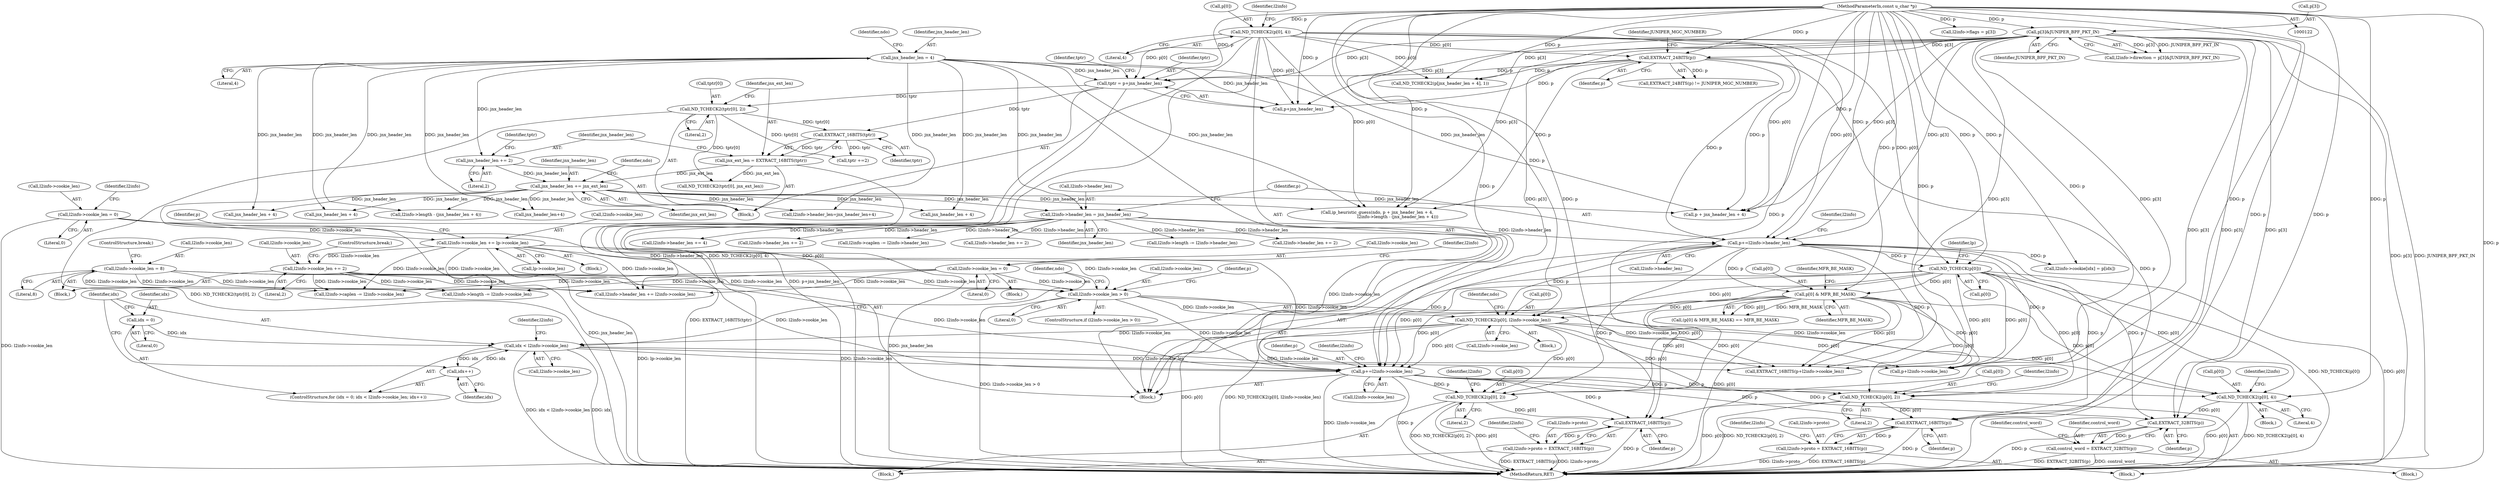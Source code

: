 digraph "0_tcpdump_b534e304568585707c4a92422aeca25cf908ff02_4@pointer" {
"1000724" [label="(Call,p+=l2info->cookie_len)"];
"1000574" [label="(Call,l2info->cookie_len = 8)"];
"1000562" [label="(Call,l2info->cookie_len += 2)"];
"1000544" [label="(Call,l2info->cookie_len += lp->cookie_len)"];
"1000148" [label="(Call,l2info->cookie_len = 0)"];
"1000649" [label="(Call,l2info->cookie_len > 0)"];
"1000606" [label="(Call,l2info->cookie_len = 0)"];
"1000674" [label="(Call,idx < l2info->cookie_len)"];
"1000679" [label="(Call,idx++)"];
"1000671" [label="(Call,idx = 0)"];
"1000655" [label="(Call,ND_TCHECK2(p[0], l2info->cookie_len))"];
"1000524" [label="(Call,ND_TCHECK(p[0]))"];
"1000505" [label="(Call,p+=l2info->header_len)"];
"1000500" [label="(Call,l2info->header_len = jnx_header_len)"];
"1000220" [label="(Call,jnx_header_len = 4)"];
"1000269" [label="(Call,jnx_header_len += jnx_ext_len)"];
"1000259" [label="(Call,jnx_ext_len = EXTRACT_16BITS(tptr))"];
"1000261" [label="(Call,EXTRACT_16BITS(tptr))"];
"1000254" [label="(Call,ND_TCHECK2(tptr[0], 2))"];
"1000249" [label="(Call,tptr = p+jnx_header_len)"];
"1000188" [label="(Call,p[3]&JUNIPER_BPF_PKT_IN)"];
"1000124" [label="(MethodParameterIn,const u_char *p)"];
"1000172" [label="(Call,ND_TCHECK2(p[0], 4))"];
"1000195" [label="(Call,EXTRACT_24BITS(p))"];
"1000263" [label="(Call,jnx_header_len += 2)"];
"1000599" [label="(Call,p[0] & MFR_BE_MASK)"];
"1000798" [label="(Call,ND_TCHECK2(p[0], 2))"];
"1000816" [label="(Call,EXTRACT_16BITS(p))"];
"1000812" [label="(Call,l2info->proto = EXTRACT_16BITS(p))"];
"1000896" [label="(Call,ND_TCHECK2(p[0], 2))"];
"1000914" [label="(Call,EXTRACT_16BITS(p))"];
"1000910" [label="(Call,l2info->proto = EXTRACT_16BITS(p))"];
"1000973" [label="(Call,ND_TCHECK2(p[0], 4))"];
"1000989" [label="(Call,EXTRACT_32BITS(p))"];
"1000987" [label="(Call,control_word = EXTRACT_32BITS(p))"];
"1000726" [label="(Call,l2info->cookie_len)"];
"1000611" [label="(Call,l2info->header_len += l2info->cookie_len)"];
"1000618" [label="(Call,l2info->length -= l2info->cookie_len)"];
"1000656" [label="(Call,p[0])"];
"1000222" [label="(Literal,4)"];
"1000605" [label="(Block,)"];
"1000188" [label="(Call,p[3]&JUNIPER_BPF_PKT_IN)"];
"1000192" [label="(Identifier,JUNIPER_BPF_PKT_IN)"];
"1000796" [label="(Block,)"];
"1000574" [label="(Call,l2info->cookie_len = 8)"];
"1000671" [label="(Call,idx = 0)"];
"1000483" [label="(Call,jnx_header_len + 4)"];
"1000724" [label="(Call,p+=l2info->cookie_len)"];
"1000544" [label="(Call,l2info->cookie_len += lp->cookie_len)"];
"1000266" [label="(Call,tptr +=2)"];
"1000672" [label="(Identifier,idx)"];
"1000262" [label="(Identifier,tptr)"];
"1000648" [label="(ControlStructure,if (l2info->cookie_len > 0))"];
"1000900" [label="(Literal,2)"];
"1000613" [label="(Identifier,l2info)"];
"1000194" [label="(Call,EXTRACT_24BITS(p) != JUNIPER_MGC_NUMBER)"];
"1000670" [label="(ControlStructure,for (idx = 0; idx < l2info->cookie_len; idx++))"];
"1000813" [label="(Call,l2info->proto)"];
"1000914" [label="(Call,EXTRACT_16BITS(p))"];
"1000506" [label="(Identifier,p)"];
"1000270" [label="(Identifier,jnx_header_len)"];
"1000820" [label="(Identifier,l2info)"];
"1000172" [label="(Call,ND_TCHECK2(p[0], 4))"];
"1000271" [label="(Identifier,jnx_ext_len)"];
"1000256" [label="(Identifier,tptr)"];
"1000974" [label="(Call,p[0])"];
"1000911" [label="(Call,l2info->proto)"];
"1000606" [label="(Call,l2info->cookie_len = 0)"];
"1000250" [label="(Identifier,tptr)"];
"1000916" [label="(Call,l2info->header_len += 2)"];
"1000674" [label="(Call,idx < l2info->cookie_len)"];
"1000716" [label="(Call,p+l2info->cookie_len)"];
"1000977" [label="(Literal,4)"];
"1000563" [label="(Call,l2info->cookie_len)"];
"1000500" [label="(Call,l2info->header_len = jnx_header_len)"];
"1000676" [label="(Call,l2info->cookie_len)"];
"1000258" [label="(Literal,2)"];
"1000127" [label="(Block,)"];
"1000664" [label="(Identifier,ndo)"];
"1000269" [label="(Call,jnx_header_len += jnx_ext_len)"];
"1000263" [label="(Call,jnx_header_len += 2)"];
"1000603" [label="(Identifier,MFR_BE_MASK)"];
"1000990" [label="(Identifier,p)"];
"1000579" [label="(ControlStructure,break;)"];
"1000715" [label="(Call,EXTRACT_16BITS(p+l2info->cookie_len))"];
"1000255" [label="(Call,tptr[0])"];
"1000479" [label="(Call,l2info->length - (jnx_header_len + 4))"];
"1000817" [label="(Identifier,p)"];
"1000566" [label="(Literal,2)"];
"1000982" [label="(Identifier,l2info)"];
"1000725" [label="(Identifier,p)"];
"1000986" [label="(Block,)"];
"1000249" [label="(Call,tptr = p+jnx_header_len)"];
"1000555" [label="(Block,)"];
"1000680" [label="(Identifier,idx)"];
"1000915" [label="(Identifier,p)"];
"1000659" [label="(Call,l2info->cookie_len)"];
"1000504" [label="(Identifier,jnx_header_len)"];
"1000812" [label="(Call,l2info->proto = EXTRACT_16BITS(p))"];
"1000267" [label="(Identifier,tptr)"];
"1000545" [label="(Call,l2info->cookie_len)"];
"1000562" [label="(Call,l2info->cookie_len += 2)"];
"1000673" [label="(Literal,0)"];
"1000548" [label="(Call,lp->cookie_len)"];
"1000177" [label="(Call,l2info->flags = p[3])"];
"1000543" [label="(Block,)"];
"1000654" [label="(Block,)"];
"1000284" [label="(Call,ND_TCHECK2(tptr[0], jnx_ext_len))"];
"1000149" [label="(Call,l2info->cookie_len)"];
"1000463" [label="(Call,ND_TCHECK2(p[jnx_header_len + 4], 1))"];
"1000578" [label="(Literal,8)"];
"1000987" [label="(Call,control_word = EXTRACT_32BITS(p))"];
"1000472" [label="(Call,ip_heuristic_guess(ndo, p + jnx_header_len + 4,\n                               l2info->length - (jnx_header_len + 4)))"];
"1000248" [label="(Block,)"];
"1000254" [label="(Call,ND_TCHECK2(tptr[0], 2))"];
"1000896" [label="(Call,ND_TCHECK2(p[0], 2))"];
"1000510" [label="(Call,l2info->length -= l2info->header_len)"];
"1000466" [label="(Call,jnx_header_len + 4)"];
"1000650" [label="(Call,l2info->cookie_len)"];
"1000495" [label="(Call,jnx_header_len+4)"];
"1000604" [label="(Identifier,MFR_BE_MASK)"];
"1000816" [label="(Call,EXTRACT_16BITS(p))"];
"1000705" [label="(Identifier,ndo)"];
"1000124" [label="(MethodParameterIn,const u_char *p)"];
"1000818" [label="(Call,l2info->header_len += 2)"];
"1000261" [label="(Call,EXTRACT_16BITS(tptr))"];
"1000598" [label="(Call,(p[0] & MFR_BE_MASK) == MFR_BE_MASK)"];
"1000655" [label="(Call,ND_TCHECK2(p[0], l2info->cookie_len))"];
"1000599" [label="(Call,p[0] & MFR_BE_MASK)"];
"1000251" [label="(Call,p+jnx_header_len)"];
"1000226" [label="(Identifier,ndo)"];
"1000910" [label="(Call,l2info->proto = EXTRACT_16BITS(p))"];
"1000176" [label="(Literal,4)"];
"1000918" [label="(Identifier,l2info)"];
"1000264" [label="(Identifier,jnx_header_len)"];
"1000897" [label="(Call,p[0])"];
"1000997" [label="(Call,l2info->header_len += 4)"];
"1000607" [label="(Call,l2info->cookie_len)"];
"1000989" [label="(Call,EXTRACT_32BITS(p))"];
"1000507" [label="(Call,l2info->header_len)"];
"1000525" [label="(Call,p[0])"];
"1000474" [label="(Call,p + jnx_header_len + 4)"];
"1000265" [label="(Literal,2)"];
"1000799" [label="(Call,p[0])"];
"1000220" [label="(Call,jnx_header_len = 4)"];
"1000197" [label="(Identifier,JUNIPER_MGC_NUMBER)"];
"1000733" [label="(Block,)"];
"1000531" [label="(Identifier,lp)"];
"1000505" [label="(Call,p+=l2info->header_len)"];
"1000491" [label="(Call,l2info->header_len=jnx_header_len+4)"];
"1000903" [label="(Identifier,l2info)"];
"1000731" [label="(Identifier,l2info)"];
"1000894" [label="(Block,)"];
"1000802" [label="(Literal,2)"];
"1000155" [label="(Identifier,l2info)"];
"1000512" [label="(Identifier,l2info)"];
"1000682" [label="(Call,l2info->cookie[idx] = p[idx])"];
"1000992" [label="(Identifier,control_word)"];
"1000501" [label="(Call,l2info->header_len)"];
"1000872" [label="(Call,l2info->header_len += 2)"];
"1000988" [label="(Identifier,control_word)"];
"1000575" [label="(Call,l2info->cookie_len)"];
"1000148" [label="(Call,l2info->cookie_len = 0)"];
"1000649" [label="(Call,l2info->cookie_len > 0)"];
"1000184" [label="(Call,l2info->direction = p[3]&JUNIPER_BPF_PKT_IN)"];
"1000524" [label="(Call,ND_TCHECK(p[0]))"];
"1000553" [label="(Identifier,p)"];
"1000221" [label="(Identifier,jnx_header_len)"];
"1000685" [label="(Identifier,l2info)"];
"1000798" [label="(Call,ND_TCHECK2(p[0], 2))"];
"1000675" [label="(Identifier,idx)"];
"1000152" [label="(Literal,0)"];
"1000657" [label="(Identifier,p)"];
"1000196" [label="(Identifier,p)"];
"1000189" [label="(Call,p[3])"];
"1000625" [label="(Call,l2info->caplen -= l2info->cookie_len)"];
"1000600" [label="(Call,p[0])"];
"1000679" [label="(Call,idx++)"];
"1000517" [label="(Call,l2info->caplen -= l2info->header_len)"];
"1000195" [label="(Call,EXTRACT_24BITS(p))"];
"1000275" [label="(Identifier,ndo)"];
"1000259" [label="(Call,jnx_ext_len = EXTRACT_16BITS(tptr))"];
"1000173" [label="(Call,p[0])"];
"1000973" [label="(Call,ND_TCHECK2(p[0], 4))"];
"1000610" [label="(Literal,0)"];
"1000476" [label="(Call,jnx_header_len + 4)"];
"1000805" [label="(Identifier,l2info)"];
"1001069" [label="(MethodReturn,RET)"];
"1000653" [label="(Literal,0)"];
"1000179" [label="(Identifier,l2info)"];
"1000260" [label="(Identifier,jnx_ext_len)"];
"1000567" [label="(ControlStructure,break;)"];
"1000724" -> "1000127"  [label="AST: "];
"1000724" -> "1000726"  [label="CFG: "];
"1000725" -> "1000724"  [label="AST: "];
"1000726" -> "1000724"  [label="AST: "];
"1000731" -> "1000724"  [label="CFG: "];
"1000724" -> "1001069"  [label="DDG: p"];
"1000724" -> "1001069"  [label="DDG: l2info->cookie_len"];
"1000574" -> "1000724"  [label="DDG: l2info->cookie_len"];
"1000562" -> "1000724"  [label="DDG: l2info->cookie_len"];
"1000148" -> "1000724"  [label="DDG: l2info->cookie_len"];
"1000544" -> "1000724"  [label="DDG: l2info->cookie_len"];
"1000649" -> "1000724"  [label="DDG: l2info->cookie_len"];
"1000674" -> "1000724"  [label="DDG: l2info->cookie_len"];
"1000524" -> "1000724"  [label="DDG: p[0]"];
"1000655" -> "1000724"  [label="DDG: p[0]"];
"1000505" -> "1000724"  [label="DDG: p"];
"1000188" -> "1000724"  [label="DDG: p[3]"];
"1000599" -> "1000724"  [label="DDG: p[0]"];
"1000124" -> "1000724"  [label="DDG: p"];
"1000724" -> "1000798"  [label="DDG: p"];
"1000724" -> "1000816"  [label="DDG: p"];
"1000724" -> "1000896"  [label="DDG: p"];
"1000724" -> "1000914"  [label="DDG: p"];
"1000724" -> "1000973"  [label="DDG: p"];
"1000724" -> "1000989"  [label="DDG: p"];
"1000574" -> "1000555"  [label="AST: "];
"1000574" -> "1000578"  [label="CFG: "];
"1000575" -> "1000574"  [label="AST: "];
"1000578" -> "1000574"  [label="AST: "];
"1000579" -> "1000574"  [label="CFG: "];
"1000574" -> "1000611"  [label="DDG: l2info->cookie_len"];
"1000574" -> "1000618"  [label="DDG: l2info->cookie_len"];
"1000574" -> "1000625"  [label="DDG: l2info->cookie_len"];
"1000574" -> "1000649"  [label="DDG: l2info->cookie_len"];
"1000562" -> "1000555"  [label="AST: "];
"1000562" -> "1000566"  [label="CFG: "];
"1000563" -> "1000562"  [label="AST: "];
"1000566" -> "1000562"  [label="AST: "];
"1000567" -> "1000562"  [label="CFG: "];
"1000544" -> "1000562"  [label="DDG: l2info->cookie_len"];
"1000562" -> "1000611"  [label="DDG: l2info->cookie_len"];
"1000562" -> "1000618"  [label="DDG: l2info->cookie_len"];
"1000562" -> "1000625"  [label="DDG: l2info->cookie_len"];
"1000562" -> "1000649"  [label="DDG: l2info->cookie_len"];
"1000544" -> "1000543"  [label="AST: "];
"1000544" -> "1000548"  [label="CFG: "];
"1000545" -> "1000544"  [label="AST: "];
"1000548" -> "1000544"  [label="AST: "];
"1000553" -> "1000544"  [label="CFG: "];
"1000544" -> "1001069"  [label="DDG: lp->cookie_len"];
"1000148" -> "1000544"  [label="DDG: l2info->cookie_len"];
"1000544" -> "1000611"  [label="DDG: l2info->cookie_len"];
"1000544" -> "1000618"  [label="DDG: l2info->cookie_len"];
"1000544" -> "1000625"  [label="DDG: l2info->cookie_len"];
"1000544" -> "1000649"  [label="DDG: l2info->cookie_len"];
"1000148" -> "1000127"  [label="AST: "];
"1000148" -> "1000152"  [label="CFG: "];
"1000149" -> "1000148"  [label="AST: "];
"1000152" -> "1000148"  [label="AST: "];
"1000155" -> "1000148"  [label="CFG: "];
"1000148" -> "1001069"  [label="DDG: l2info->cookie_len"];
"1000649" -> "1000648"  [label="AST: "];
"1000649" -> "1000653"  [label="CFG: "];
"1000650" -> "1000649"  [label="AST: "];
"1000653" -> "1000649"  [label="AST: "];
"1000657" -> "1000649"  [label="CFG: "];
"1000705" -> "1000649"  [label="CFG: "];
"1000649" -> "1001069"  [label="DDG: l2info->cookie_len > 0"];
"1000606" -> "1000649"  [label="DDG: l2info->cookie_len"];
"1000649" -> "1000655"  [label="DDG: l2info->cookie_len"];
"1000649" -> "1000715"  [label="DDG: l2info->cookie_len"];
"1000649" -> "1000716"  [label="DDG: l2info->cookie_len"];
"1000606" -> "1000605"  [label="AST: "];
"1000606" -> "1000610"  [label="CFG: "];
"1000607" -> "1000606"  [label="AST: "];
"1000610" -> "1000606"  [label="AST: "];
"1000613" -> "1000606"  [label="CFG: "];
"1000606" -> "1000611"  [label="DDG: l2info->cookie_len"];
"1000606" -> "1000618"  [label="DDG: l2info->cookie_len"];
"1000606" -> "1000625"  [label="DDG: l2info->cookie_len"];
"1000674" -> "1000670"  [label="AST: "];
"1000674" -> "1000676"  [label="CFG: "];
"1000675" -> "1000674"  [label="AST: "];
"1000676" -> "1000674"  [label="AST: "];
"1000685" -> "1000674"  [label="CFG: "];
"1000705" -> "1000674"  [label="CFG: "];
"1000674" -> "1001069"  [label="DDG: idx"];
"1000674" -> "1001069"  [label="DDG: idx < l2info->cookie_len"];
"1000679" -> "1000674"  [label="DDG: idx"];
"1000671" -> "1000674"  [label="DDG: idx"];
"1000655" -> "1000674"  [label="DDG: l2info->cookie_len"];
"1000674" -> "1000679"  [label="DDG: idx"];
"1000674" -> "1000715"  [label="DDG: l2info->cookie_len"];
"1000674" -> "1000716"  [label="DDG: l2info->cookie_len"];
"1000679" -> "1000670"  [label="AST: "];
"1000679" -> "1000680"  [label="CFG: "];
"1000680" -> "1000679"  [label="AST: "];
"1000675" -> "1000679"  [label="CFG: "];
"1000671" -> "1000670"  [label="AST: "];
"1000671" -> "1000673"  [label="CFG: "];
"1000672" -> "1000671"  [label="AST: "];
"1000673" -> "1000671"  [label="AST: "];
"1000675" -> "1000671"  [label="CFG: "];
"1000655" -> "1000654"  [label="AST: "];
"1000655" -> "1000659"  [label="CFG: "];
"1000656" -> "1000655"  [label="AST: "];
"1000659" -> "1000655"  [label="AST: "];
"1000664" -> "1000655"  [label="CFG: "];
"1000655" -> "1001069"  [label="DDG: p[0]"];
"1000655" -> "1001069"  [label="DDG: ND_TCHECK2(p[0], l2info->cookie_len)"];
"1000524" -> "1000655"  [label="DDG: p[0]"];
"1000505" -> "1000655"  [label="DDG: p"];
"1000599" -> "1000655"  [label="DDG: p[0]"];
"1000124" -> "1000655"  [label="DDG: p"];
"1000655" -> "1000715"  [label="DDG: p[0]"];
"1000655" -> "1000716"  [label="DDG: p[0]"];
"1000655" -> "1000798"  [label="DDG: p[0]"];
"1000655" -> "1000896"  [label="DDG: p[0]"];
"1000655" -> "1000973"  [label="DDG: p[0]"];
"1000524" -> "1000127"  [label="AST: "];
"1000524" -> "1000525"  [label="CFG: "];
"1000525" -> "1000524"  [label="AST: "];
"1000531" -> "1000524"  [label="CFG: "];
"1000524" -> "1001069"  [label="DDG: p[0]"];
"1000524" -> "1001069"  [label="DDG: ND_TCHECK(p[0])"];
"1000505" -> "1000524"  [label="DDG: p"];
"1000172" -> "1000524"  [label="DDG: p[0]"];
"1000124" -> "1000524"  [label="DDG: p"];
"1000524" -> "1000599"  [label="DDG: p[0]"];
"1000524" -> "1000715"  [label="DDG: p[0]"];
"1000524" -> "1000716"  [label="DDG: p[0]"];
"1000524" -> "1000798"  [label="DDG: p[0]"];
"1000524" -> "1000896"  [label="DDG: p[0]"];
"1000524" -> "1000973"  [label="DDG: p[0]"];
"1000505" -> "1000127"  [label="AST: "];
"1000505" -> "1000507"  [label="CFG: "];
"1000506" -> "1000505"  [label="AST: "];
"1000507" -> "1000505"  [label="AST: "];
"1000512" -> "1000505"  [label="CFG: "];
"1000500" -> "1000505"  [label="DDG: l2info->header_len"];
"1000188" -> "1000505"  [label="DDG: p[3]"];
"1000172" -> "1000505"  [label="DDG: p[0]"];
"1000195" -> "1000505"  [label="DDG: p"];
"1000124" -> "1000505"  [label="DDG: p"];
"1000505" -> "1000599"  [label="DDG: p"];
"1000505" -> "1000682"  [label="DDG: p"];
"1000505" -> "1000715"  [label="DDG: p"];
"1000505" -> "1000716"  [label="DDG: p"];
"1000505" -> "1000816"  [label="DDG: p"];
"1000505" -> "1000914"  [label="DDG: p"];
"1000505" -> "1000989"  [label="DDG: p"];
"1000500" -> "1000127"  [label="AST: "];
"1000500" -> "1000504"  [label="CFG: "];
"1000501" -> "1000500"  [label="AST: "];
"1000504" -> "1000500"  [label="AST: "];
"1000506" -> "1000500"  [label="CFG: "];
"1000500" -> "1001069"  [label="DDG: jnx_header_len"];
"1000220" -> "1000500"  [label="DDG: jnx_header_len"];
"1000269" -> "1000500"  [label="DDG: jnx_header_len"];
"1000500" -> "1000510"  [label="DDG: l2info->header_len"];
"1000500" -> "1000517"  [label="DDG: l2info->header_len"];
"1000500" -> "1000611"  [label="DDG: l2info->header_len"];
"1000500" -> "1000818"  [label="DDG: l2info->header_len"];
"1000500" -> "1000872"  [label="DDG: l2info->header_len"];
"1000500" -> "1000916"  [label="DDG: l2info->header_len"];
"1000500" -> "1000997"  [label="DDG: l2info->header_len"];
"1000220" -> "1000127"  [label="AST: "];
"1000220" -> "1000222"  [label="CFG: "];
"1000221" -> "1000220"  [label="AST: "];
"1000222" -> "1000220"  [label="AST: "];
"1000226" -> "1000220"  [label="CFG: "];
"1000220" -> "1000249"  [label="DDG: jnx_header_len"];
"1000220" -> "1000251"  [label="DDG: jnx_header_len"];
"1000220" -> "1000263"  [label="DDG: jnx_header_len"];
"1000220" -> "1000466"  [label="DDG: jnx_header_len"];
"1000220" -> "1000472"  [label="DDG: jnx_header_len"];
"1000220" -> "1000474"  [label="DDG: jnx_header_len"];
"1000220" -> "1000476"  [label="DDG: jnx_header_len"];
"1000220" -> "1000479"  [label="DDG: jnx_header_len"];
"1000220" -> "1000483"  [label="DDG: jnx_header_len"];
"1000220" -> "1000491"  [label="DDG: jnx_header_len"];
"1000220" -> "1000495"  [label="DDG: jnx_header_len"];
"1000269" -> "1000248"  [label="AST: "];
"1000269" -> "1000271"  [label="CFG: "];
"1000270" -> "1000269"  [label="AST: "];
"1000271" -> "1000269"  [label="AST: "];
"1000275" -> "1000269"  [label="CFG: "];
"1000269" -> "1001069"  [label="DDG: jnx_header_len"];
"1000259" -> "1000269"  [label="DDG: jnx_ext_len"];
"1000263" -> "1000269"  [label="DDG: jnx_header_len"];
"1000269" -> "1000466"  [label="DDG: jnx_header_len"];
"1000269" -> "1000472"  [label="DDG: jnx_header_len"];
"1000269" -> "1000474"  [label="DDG: jnx_header_len"];
"1000269" -> "1000476"  [label="DDG: jnx_header_len"];
"1000269" -> "1000479"  [label="DDG: jnx_header_len"];
"1000269" -> "1000483"  [label="DDG: jnx_header_len"];
"1000269" -> "1000491"  [label="DDG: jnx_header_len"];
"1000269" -> "1000495"  [label="DDG: jnx_header_len"];
"1000259" -> "1000248"  [label="AST: "];
"1000259" -> "1000261"  [label="CFG: "];
"1000260" -> "1000259"  [label="AST: "];
"1000261" -> "1000259"  [label="AST: "];
"1000264" -> "1000259"  [label="CFG: "];
"1000259" -> "1001069"  [label="DDG: EXTRACT_16BITS(tptr)"];
"1000261" -> "1000259"  [label="DDG: tptr"];
"1000259" -> "1000284"  [label="DDG: jnx_ext_len"];
"1000261" -> "1000262"  [label="CFG: "];
"1000262" -> "1000261"  [label="AST: "];
"1000254" -> "1000261"  [label="DDG: tptr[0]"];
"1000249" -> "1000261"  [label="DDG: tptr"];
"1000261" -> "1000266"  [label="DDG: tptr"];
"1000254" -> "1000248"  [label="AST: "];
"1000254" -> "1000258"  [label="CFG: "];
"1000255" -> "1000254"  [label="AST: "];
"1000258" -> "1000254"  [label="AST: "];
"1000260" -> "1000254"  [label="CFG: "];
"1000254" -> "1001069"  [label="DDG: ND_TCHECK2(tptr[0], 2)"];
"1000249" -> "1000254"  [label="DDG: tptr"];
"1000254" -> "1000266"  [label="DDG: tptr[0]"];
"1000254" -> "1000284"  [label="DDG: tptr[0]"];
"1000249" -> "1000248"  [label="AST: "];
"1000249" -> "1000251"  [label="CFG: "];
"1000250" -> "1000249"  [label="AST: "];
"1000251" -> "1000249"  [label="AST: "];
"1000256" -> "1000249"  [label="CFG: "];
"1000249" -> "1001069"  [label="DDG: p+jnx_header_len"];
"1000188" -> "1000249"  [label="DDG: p[3]"];
"1000172" -> "1000249"  [label="DDG: p[0]"];
"1000195" -> "1000249"  [label="DDG: p"];
"1000124" -> "1000249"  [label="DDG: p"];
"1000188" -> "1000184"  [label="AST: "];
"1000188" -> "1000192"  [label="CFG: "];
"1000189" -> "1000188"  [label="AST: "];
"1000192" -> "1000188"  [label="AST: "];
"1000184" -> "1000188"  [label="CFG: "];
"1000188" -> "1001069"  [label="DDG: p[3]"];
"1000188" -> "1001069"  [label="DDG: JUNIPER_BPF_PKT_IN"];
"1000188" -> "1000184"  [label="DDG: p[3]"];
"1000188" -> "1000184"  [label="DDG: JUNIPER_BPF_PKT_IN"];
"1000124" -> "1000188"  [label="DDG: p"];
"1000188" -> "1000195"  [label="DDG: p[3]"];
"1000188" -> "1000251"  [label="DDG: p[3]"];
"1000188" -> "1000463"  [label="DDG: p[3]"];
"1000188" -> "1000472"  [label="DDG: p[3]"];
"1000188" -> "1000474"  [label="DDG: p[3]"];
"1000188" -> "1000715"  [label="DDG: p[3]"];
"1000188" -> "1000716"  [label="DDG: p[3]"];
"1000188" -> "1000816"  [label="DDG: p[3]"];
"1000188" -> "1000914"  [label="DDG: p[3]"];
"1000188" -> "1000989"  [label="DDG: p[3]"];
"1000124" -> "1000122"  [label="AST: "];
"1000124" -> "1001069"  [label="DDG: p"];
"1000124" -> "1000172"  [label="DDG: p"];
"1000124" -> "1000177"  [label="DDG: p"];
"1000124" -> "1000195"  [label="DDG: p"];
"1000124" -> "1000251"  [label="DDG: p"];
"1000124" -> "1000463"  [label="DDG: p"];
"1000124" -> "1000472"  [label="DDG: p"];
"1000124" -> "1000474"  [label="DDG: p"];
"1000124" -> "1000599"  [label="DDG: p"];
"1000124" -> "1000682"  [label="DDG: p"];
"1000124" -> "1000715"  [label="DDG: p"];
"1000124" -> "1000716"  [label="DDG: p"];
"1000124" -> "1000798"  [label="DDG: p"];
"1000124" -> "1000816"  [label="DDG: p"];
"1000124" -> "1000896"  [label="DDG: p"];
"1000124" -> "1000914"  [label="DDG: p"];
"1000124" -> "1000973"  [label="DDG: p"];
"1000124" -> "1000989"  [label="DDG: p"];
"1000172" -> "1000127"  [label="AST: "];
"1000172" -> "1000176"  [label="CFG: "];
"1000173" -> "1000172"  [label="AST: "];
"1000176" -> "1000172"  [label="AST: "];
"1000179" -> "1000172"  [label="CFG: "];
"1000172" -> "1001069"  [label="DDG: ND_TCHECK2(p[0], 4)"];
"1000172" -> "1001069"  [label="DDG: p[0]"];
"1000172" -> "1000195"  [label="DDG: p[0]"];
"1000172" -> "1000251"  [label="DDG: p[0]"];
"1000172" -> "1000463"  [label="DDG: p[0]"];
"1000172" -> "1000472"  [label="DDG: p[0]"];
"1000172" -> "1000474"  [label="DDG: p[0]"];
"1000195" -> "1000194"  [label="AST: "];
"1000195" -> "1000196"  [label="CFG: "];
"1000196" -> "1000195"  [label="AST: "];
"1000197" -> "1000195"  [label="CFG: "];
"1000195" -> "1001069"  [label="DDG: p"];
"1000195" -> "1000194"  [label="DDG: p"];
"1000195" -> "1000251"  [label="DDG: p"];
"1000195" -> "1000463"  [label="DDG: p"];
"1000195" -> "1000472"  [label="DDG: p"];
"1000195" -> "1000474"  [label="DDG: p"];
"1000263" -> "1000248"  [label="AST: "];
"1000263" -> "1000265"  [label="CFG: "];
"1000264" -> "1000263"  [label="AST: "];
"1000265" -> "1000263"  [label="AST: "];
"1000267" -> "1000263"  [label="CFG: "];
"1000599" -> "1000598"  [label="AST: "];
"1000599" -> "1000603"  [label="CFG: "];
"1000600" -> "1000599"  [label="AST: "];
"1000603" -> "1000599"  [label="AST: "];
"1000604" -> "1000599"  [label="CFG: "];
"1000599" -> "1001069"  [label="DDG: p[0]"];
"1000599" -> "1000598"  [label="DDG: p[0]"];
"1000599" -> "1000598"  [label="DDG: MFR_BE_MASK"];
"1000599" -> "1000715"  [label="DDG: p[0]"];
"1000599" -> "1000716"  [label="DDG: p[0]"];
"1000599" -> "1000798"  [label="DDG: p[0]"];
"1000599" -> "1000896"  [label="DDG: p[0]"];
"1000599" -> "1000973"  [label="DDG: p[0]"];
"1000798" -> "1000796"  [label="AST: "];
"1000798" -> "1000802"  [label="CFG: "];
"1000799" -> "1000798"  [label="AST: "];
"1000802" -> "1000798"  [label="AST: "];
"1000805" -> "1000798"  [label="CFG: "];
"1000798" -> "1001069"  [label="DDG: p[0]"];
"1000798" -> "1001069"  [label="DDG: ND_TCHECK2(p[0], 2)"];
"1000798" -> "1000816"  [label="DDG: p[0]"];
"1000816" -> "1000812"  [label="AST: "];
"1000816" -> "1000817"  [label="CFG: "];
"1000817" -> "1000816"  [label="AST: "];
"1000812" -> "1000816"  [label="CFG: "];
"1000816" -> "1001069"  [label="DDG: p"];
"1000816" -> "1000812"  [label="DDG: p"];
"1000812" -> "1000796"  [label="AST: "];
"1000813" -> "1000812"  [label="AST: "];
"1000820" -> "1000812"  [label="CFG: "];
"1000812" -> "1001069"  [label="DDG: EXTRACT_16BITS(p)"];
"1000812" -> "1001069"  [label="DDG: l2info->proto"];
"1000896" -> "1000894"  [label="AST: "];
"1000896" -> "1000900"  [label="CFG: "];
"1000897" -> "1000896"  [label="AST: "];
"1000900" -> "1000896"  [label="AST: "];
"1000903" -> "1000896"  [label="CFG: "];
"1000896" -> "1001069"  [label="DDG: p[0]"];
"1000896" -> "1001069"  [label="DDG: ND_TCHECK2(p[0], 2)"];
"1000896" -> "1000914"  [label="DDG: p[0]"];
"1000914" -> "1000910"  [label="AST: "];
"1000914" -> "1000915"  [label="CFG: "];
"1000915" -> "1000914"  [label="AST: "];
"1000910" -> "1000914"  [label="CFG: "];
"1000914" -> "1001069"  [label="DDG: p"];
"1000914" -> "1000910"  [label="DDG: p"];
"1000910" -> "1000894"  [label="AST: "];
"1000911" -> "1000910"  [label="AST: "];
"1000918" -> "1000910"  [label="CFG: "];
"1000910" -> "1001069"  [label="DDG: l2info->proto"];
"1000910" -> "1001069"  [label="DDG: EXTRACT_16BITS(p)"];
"1000973" -> "1000733"  [label="AST: "];
"1000973" -> "1000977"  [label="CFG: "];
"1000974" -> "1000973"  [label="AST: "];
"1000977" -> "1000973"  [label="AST: "];
"1000982" -> "1000973"  [label="CFG: "];
"1000973" -> "1001069"  [label="DDG: p[0]"];
"1000973" -> "1001069"  [label="DDG: ND_TCHECK2(p[0], 4)"];
"1000973" -> "1000989"  [label="DDG: p[0]"];
"1000989" -> "1000987"  [label="AST: "];
"1000989" -> "1000990"  [label="CFG: "];
"1000990" -> "1000989"  [label="AST: "];
"1000987" -> "1000989"  [label="CFG: "];
"1000989" -> "1001069"  [label="DDG: p"];
"1000989" -> "1000987"  [label="DDG: p"];
"1000987" -> "1000986"  [label="AST: "];
"1000988" -> "1000987"  [label="AST: "];
"1000992" -> "1000987"  [label="CFG: "];
"1000987" -> "1001069"  [label="DDG: control_word"];
"1000987" -> "1001069"  [label="DDG: EXTRACT_32BITS(p)"];
}
